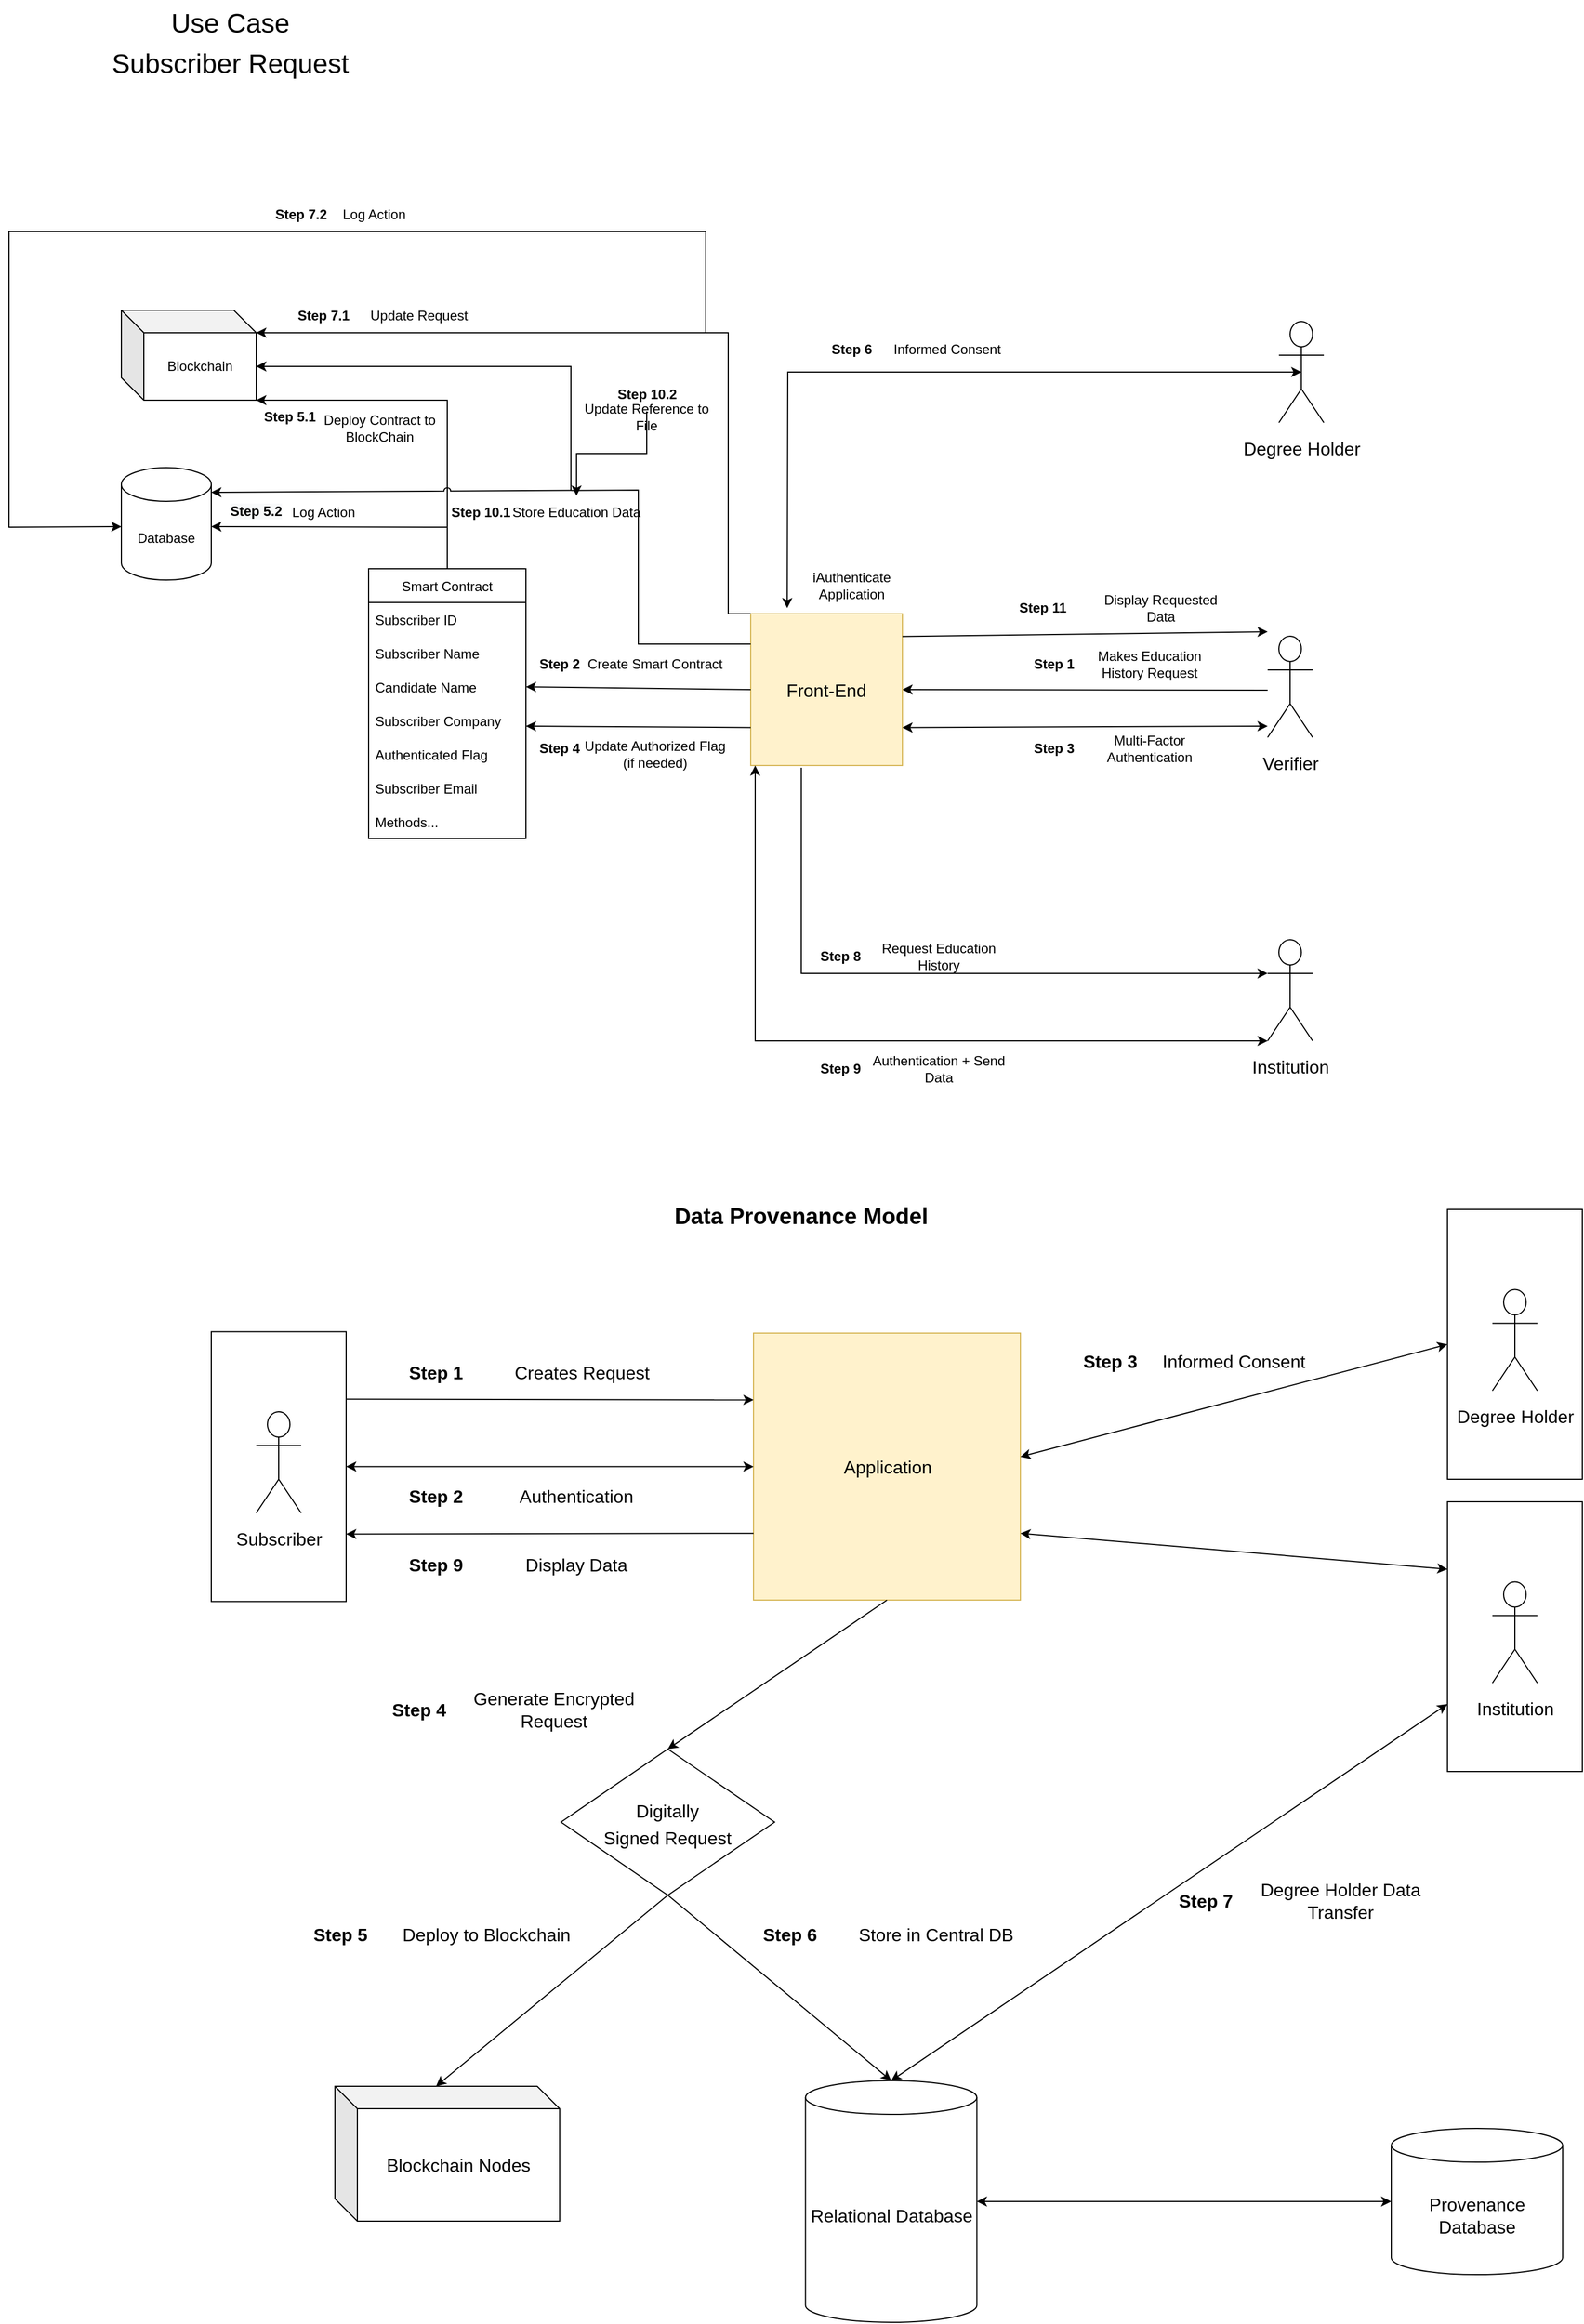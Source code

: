<mxfile version="15.8.2" type="github">
  <diagram id="Ow-y5KdhZIAKM9fns4OR" name="Page-1">
    <mxGraphModel dx="2881" dy="2234" grid="1" gridSize="10" guides="1" tooltips="1" connect="1" arrows="1" fold="1" page="1" pageScale="1" pageWidth="850" pageHeight="1100" math="0" shadow="0">
      <root>
        <mxCell id="0" />
        <mxCell id="1" parent="0" />
        <mxCell id="UBKyX6ONuDjWLg3V_zT5-3" value="&lt;font style=&quot;font-size: 24px&quot;&gt;Use Case Subscriber Request&lt;/font&gt;" style="text;html=1;strokeColor=none;fillColor=none;align=center;verticalAlign=middle;whiteSpace=wrap;rounded=0;fontSize=30;fontColor=default;" parent="1" vertex="1">
          <mxGeometry x="-247.5" y="-410" width="227.5" height="40" as="geometry" />
        </mxCell>
        <mxCell id="UBKyX6ONuDjWLg3V_zT5-4" value="&lt;font style=&quot;font-size: 16px&quot;&gt;Verifier&lt;br&gt;&lt;br&gt;&lt;/font&gt;" style="shape=umlActor;verticalLabelPosition=bottom;verticalAlign=top;html=1;outlineConnect=0;fontSize=24;fillColor=default;strokeColor=default;fontColor=default;" parent="1" vertex="1">
          <mxGeometry x="790" y="140" width="40" height="90" as="geometry" />
        </mxCell>
        <mxCell id="UBKyX6ONuDjWLg3V_zT5-6" value="" style="endArrow=classic;html=1;rounded=0;fontSize=16;entryX=1;entryY=0.5;entryDx=0;entryDy=0;strokeColor=default;labelBackgroundColor=default;fontColor=default;" parent="1" target="UBKyX6ONuDjWLg3V_zT5-8" edge="1">
          <mxGeometry width="50" height="50" relative="1" as="geometry">
            <mxPoint x="790" y="188" as="sourcePoint" />
            <mxPoint x="570" y="180" as="targetPoint" />
          </mxGeometry>
        </mxCell>
        <mxCell id="UBKyX6ONuDjWLg3V_zT5-8" value="Front-End" style="whiteSpace=wrap;html=1;aspect=fixed;fontSize=16;fillColor=#fff2cc;strokeColor=#d6b656;fontColor=default;" parent="1" vertex="1">
          <mxGeometry x="330" y="120" width="135" height="135" as="geometry" />
        </mxCell>
        <mxCell id="UBKyX6ONuDjWLg3V_zT5-11" value="iAuthenticate Application" style="text;html=1;strokeColor=none;fillColor=none;align=center;verticalAlign=middle;whiteSpace=wrap;rounded=0;fontSize=12;fontColor=default;" parent="1" vertex="1">
          <mxGeometry x="370" y="80" width="100" height="30" as="geometry" />
        </mxCell>
        <mxCell id="UBKyX6ONuDjWLg3V_zT5-12" value="&lt;b&gt;Step 1&lt;/b&gt;" style="text;html=1;strokeColor=none;fillColor=none;align=center;verticalAlign=middle;whiteSpace=wrap;rounded=0;fontSize=12;fontColor=default;" parent="1" vertex="1">
          <mxGeometry x="570" y="150" width="60" height="30" as="geometry" />
        </mxCell>
        <mxCell id="UBKyX6ONuDjWLg3V_zT5-14" value="Makes Education History Request" style="text;html=1;strokeColor=none;fillColor=none;align=center;verticalAlign=middle;whiteSpace=wrap;rounded=0;fontSize=12;fontColor=default;" parent="1" vertex="1">
          <mxGeometry x="620" y="150" width="130" height="30" as="geometry" />
        </mxCell>
        <mxCell id="UBKyX6ONuDjWLg3V_zT5-17" value="" style="endArrow=classic;startArrow=classic;html=1;rounded=0;fontSize=12;exitX=1;exitY=0.75;exitDx=0;exitDy=0;strokeColor=default;labelBackgroundColor=default;fontColor=default;" parent="1" source="UBKyX6ONuDjWLg3V_zT5-8" edge="1">
          <mxGeometry width="50" height="50" relative="1" as="geometry">
            <mxPoint x="410" y="240" as="sourcePoint" />
            <mxPoint x="790" y="220" as="targetPoint" />
          </mxGeometry>
        </mxCell>
        <mxCell id="UBKyX6ONuDjWLg3V_zT5-21" value="&lt;b&gt;Step 3&lt;/b&gt;" style="text;html=1;strokeColor=none;fillColor=none;align=center;verticalAlign=middle;whiteSpace=wrap;rounded=0;fontSize=12;" parent="1" vertex="1">
          <mxGeometry x="570" y="225" width="60" height="30" as="geometry" />
        </mxCell>
        <mxCell id="UBKyX6ONuDjWLg3V_zT5-22" value="Multi-Factor Authentication" style="text;html=1;strokeColor=none;fillColor=none;align=center;verticalAlign=middle;whiteSpace=wrap;rounded=0;fontSize=12;" parent="1" vertex="1">
          <mxGeometry x="620" y="225" width="130" height="30" as="geometry" />
        </mxCell>
        <mxCell id="UBKyX6ONuDjWLg3V_zT5-32" value="Smart Contract" style="swimlane;fontStyle=0;childLayout=stackLayout;horizontal=1;startSize=30;horizontalStack=0;resizeParent=1;resizeParentMax=0;resizeLast=0;collapsible=1;marginBottom=0;fontSize=12;fontColor=default;" parent="1" vertex="1">
          <mxGeometry x="-10" y="80" width="140" height="240" as="geometry" />
        </mxCell>
        <mxCell id="UBKyX6ONuDjWLg3V_zT5-33" value="Subscriber ID" style="text;strokeColor=none;fillColor=none;align=left;verticalAlign=middle;spacingLeft=4;spacingRight=4;overflow=hidden;points=[[0,0.5],[1,0.5]];portConstraint=eastwest;rotatable=0;fontSize=12;" parent="UBKyX6ONuDjWLg3V_zT5-32" vertex="1">
          <mxGeometry y="30" width="140" height="30" as="geometry" />
        </mxCell>
        <mxCell id="UBKyX6ONuDjWLg3V_zT5-34" value="Subscriber Name" style="text;strokeColor=none;fillColor=none;align=left;verticalAlign=middle;spacingLeft=4;spacingRight=4;overflow=hidden;points=[[0,0.5],[1,0.5]];portConstraint=eastwest;rotatable=0;fontSize=12;" parent="UBKyX6ONuDjWLg3V_zT5-32" vertex="1">
          <mxGeometry y="60" width="140" height="30" as="geometry" />
        </mxCell>
        <mxCell id="UBKyX6ONuDjWLg3V_zT5-36" value="Candidate Name" style="text;strokeColor=none;fillColor=none;align=left;verticalAlign=middle;spacingLeft=4;spacingRight=4;overflow=hidden;points=[[0,0.5],[1,0.5]];portConstraint=eastwest;rotatable=0;fontSize=12;" parent="UBKyX6ONuDjWLg3V_zT5-32" vertex="1">
          <mxGeometry y="90" width="140" height="30" as="geometry" />
        </mxCell>
        <mxCell id="UBKyX6ONuDjWLg3V_zT5-37" value="Subscriber Company" style="text;strokeColor=none;fillColor=none;align=left;verticalAlign=middle;spacingLeft=4;spacingRight=4;overflow=hidden;points=[[0,0.5],[1,0.5]];portConstraint=eastwest;rotatable=0;fontSize=12;" parent="UBKyX6ONuDjWLg3V_zT5-32" vertex="1">
          <mxGeometry y="120" width="140" height="30" as="geometry" />
        </mxCell>
        <mxCell id="UBKyX6ONuDjWLg3V_zT5-47" value="Authenticated Flag" style="text;strokeColor=none;fillColor=none;align=left;verticalAlign=middle;spacingLeft=4;spacingRight=4;overflow=hidden;points=[[0,0.5],[1,0.5]];portConstraint=eastwest;rotatable=0;fontSize=12;" parent="UBKyX6ONuDjWLg3V_zT5-32" vertex="1">
          <mxGeometry y="150" width="140" height="30" as="geometry" />
        </mxCell>
        <mxCell id="7JF351gEs1DJqZIamxgW-1" value="Subscriber Email" style="text;strokeColor=none;fillColor=none;align=left;verticalAlign=middle;spacingLeft=4;spacingRight=4;overflow=hidden;points=[[0,0.5],[1,0.5]];portConstraint=eastwest;rotatable=0;fontSize=12;fontColor=default;" parent="UBKyX6ONuDjWLg3V_zT5-32" vertex="1">
          <mxGeometry y="180" width="140" height="30" as="geometry" />
        </mxCell>
        <mxCell id="UBKyX6ONuDjWLg3V_zT5-38" value="Methods..." style="text;strokeColor=none;fillColor=none;align=left;verticalAlign=middle;spacingLeft=4;spacingRight=4;overflow=hidden;points=[[0,0.5],[1,0.5]];portConstraint=eastwest;rotatable=0;fontSize=12;fontColor=default;" parent="UBKyX6ONuDjWLg3V_zT5-32" vertex="1">
          <mxGeometry y="210" width="140" height="30" as="geometry" />
        </mxCell>
        <mxCell id="UBKyX6ONuDjWLg3V_zT5-39" value="" style="endArrow=classic;html=1;rounded=0;fontSize=16;entryX=1;entryY=0.5;entryDx=0;entryDy=0;exitX=0;exitY=0.5;exitDx=0;exitDy=0;strokeColor=default;labelBackgroundColor=default;fontColor=default;" parent="1" source="UBKyX6ONuDjWLg3V_zT5-8" target="UBKyX6ONuDjWLg3V_zT5-36" edge="1">
          <mxGeometry width="50" height="50" relative="1" as="geometry">
            <mxPoint x="315" y="185" as="sourcePoint" />
            <mxPoint x="130" y="200" as="targetPoint" />
          </mxGeometry>
        </mxCell>
        <mxCell id="UBKyX6ONuDjWLg3V_zT5-40" value="&lt;b&gt;Step 2&lt;/b&gt;" style="text;html=1;strokeColor=none;fillColor=none;align=center;verticalAlign=middle;whiteSpace=wrap;rounded=0;fontSize=12;fontColor=default;" parent="1" vertex="1">
          <mxGeometry x="135" y="150" width="50" height="30" as="geometry" />
        </mxCell>
        <mxCell id="UBKyX6ONuDjWLg3V_zT5-41" value="Create Smart Contract" style="text;html=1;strokeColor=none;fillColor=none;align=center;verticalAlign=middle;whiteSpace=wrap;rounded=0;fontSize=12;fontColor=default;" parent="1" vertex="1">
          <mxGeometry x="180" y="150" width="130" height="30" as="geometry" />
        </mxCell>
        <mxCell id="UBKyX6ONuDjWLg3V_zT5-42" value="" style="endArrow=classic;html=1;rounded=0;fontSize=16;exitX=0;exitY=0.75;exitDx=0;exitDy=0;" parent="1" source="UBKyX6ONuDjWLg3V_zT5-8" edge="1">
          <mxGeometry width="50" height="50" relative="1" as="geometry">
            <mxPoint x="315" y="220" as="sourcePoint" />
            <mxPoint x="130" y="220" as="targetPoint" />
          </mxGeometry>
        </mxCell>
        <mxCell id="UBKyX6ONuDjWLg3V_zT5-45" value="&lt;b&gt;Step 4&lt;/b&gt;" style="text;html=1;strokeColor=none;fillColor=none;align=center;verticalAlign=middle;whiteSpace=wrap;rounded=0;fontSize=12;fontColor=default;" parent="1" vertex="1">
          <mxGeometry x="135" y="225" width="50" height="30" as="geometry" />
        </mxCell>
        <mxCell id="UBKyX6ONuDjWLg3V_zT5-46" value="Update Authorized Flag (if needed)" style="text;html=1;strokeColor=none;fillColor=none;align=center;verticalAlign=middle;whiteSpace=wrap;rounded=0;fontSize=12;fontColor=default;" parent="1" vertex="1">
          <mxGeometry x="180" y="230" width="130" height="30" as="geometry" />
        </mxCell>
        <mxCell id="UBKyX6ONuDjWLg3V_zT5-48" value="" style="endArrow=classic;html=1;rounded=0;fontSize=12;exitX=0.5;exitY=0;exitDx=0;exitDy=0;strokeColor=default;labelBackgroundColor=default;fontColor=default;entryX=1;entryY=1;entryDx=0;entryDy=0;entryPerimeter=0;" parent="1" source="UBKyX6ONuDjWLg3V_zT5-32" target="UBKyX6ONuDjWLg3V_zT5-50" edge="1">
          <mxGeometry width="50" height="50" relative="1" as="geometry">
            <mxPoint x="310" y="70" as="sourcePoint" />
            <mxPoint x="60" y="-70" as="targetPoint" />
            <Array as="points">
              <mxPoint x="60" y="-70" />
            </Array>
          </mxGeometry>
        </mxCell>
        <mxCell id="UBKyX6ONuDjWLg3V_zT5-50" value="Blockchain" style="shape=cube;whiteSpace=wrap;html=1;boundedLbl=1;backgroundOutline=1;darkOpacity=0.05;darkOpacity2=0.1;fontSize=12;fillColor=default;strokeColor=default;fontColor=default;" parent="1" vertex="1">
          <mxGeometry x="-230" y="-150" width="120" height="80" as="geometry" />
        </mxCell>
        <mxCell id="UBKyX6ONuDjWLg3V_zT5-51" value="&lt;b&gt;Step 5.1&lt;/b&gt;" style="text;html=1;strokeColor=none;fillColor=none;align=center;verticalAlign=middle;whiteSpace=wrap;rounded=0;fontSize=12;fontColor=default;" parent="1" vertex="1">
          <mxGeometry x="-110" y="-70" width="60" height="30" as="geometry" />
        </mxCell>
        <mxCell id="UBKyX6ONuDjWLg3V_zT5-52" value="Deploy Contract to BlockChain" style="text;html=1;strokeColor=none;fillColor=none;align=center;verticalAlign=middle;whiteSpace=wrap;rounded=0;fontSize=12;fontColor=default;" parent="1" vertex="1">
          <mxGeometry x="-65" y="-60" width="130" height="30" as="geometry" />
        </mxCell>
        <mxCell id="UBKyX6ONuDjWLg3V_zT5-53" value="" style="endArrow=classic;html=1;rounded=0;fontSize=12;entryX=1;entryY=0;entryDx=0;entryDy=52.5;entryPerimeter=0;strokeColor=default;labelBackgroundColor=default;fontColor=default;" parent="1" target="UBKyX6ONuDjWLg3V_zT5-54" edge="1">
          <mxGeometry width="50" height="50" relative="1" as="geometry">
            <mxPoint x="60" y="43" as="sourcePoint" />
            <mxPoint x="-130" y="40" as="targetPoint" />
          </mxGeometry>
        </mxCell>
        <mxCell id="UBKyX6ONuDjWLg3V_zT5-54" value="Database" style="shape=cylinder3;whiteSpace=wrap;html=1;boundedLbl=1;backgroundOutline=1;size=15;fontSize=12;fillColor=default;strokeColor=default;fontColor=default;" parent="1" vertex="1">
          <mxGeometry x="-230" y="-10" width="80" height="100" as="geometry" />
        </mxCell>
        <mxCell id="UBKyX6ONuDjWLg3V_zT5-57" value="Log Action" style="text;html=1;strokeColor=none;fillColor=none;align=center;verticalAlign=middle;whiteSpace=wrap;rounded=0;fontSize=12;fontColor=default;" parent="1" vertex="1">
          <mxGeometry x="-90" y="15" width="80" height="30" as="geometry" />
        </mxCell>
        <mxCell id="7JF351gEs1DJqZIamxgW-2" value="&lt;font style=&quot;font-size: 16px&quot;&gt;Degree Holder&lt;/font&gt;" style="shape=umlActor;verticalLabelPosition=bottom;verticalAlign=top;html=1;outlineConnect=0;fontSize=24;fillColor=default;strokeColor=default;fontColor=default;" parent="1" vertex="1">
          <mxGeometry x="800" y="-140" width="40" height="90" as="geometry" />
        </mxCell>
        <mxCell id="7JF351gEs1DJqZIamxgW-5" value="" style="endArrow=classic;startArrow=classic;html=1;rounded=0;labelBackgroundColor=default;fontColor=default;strokeColor=default;exitX=0.25;exitY=0;exitDx=0;exitDy=0;entryX=0.5;entryY=0.5;entryDx=0;entryDy=0;entryPerimeter=0;" parent="1" target="7JF351gEs1DJqZIamxgW-2" edge="1">
          <mxGeometry width="50" height="50" relative="1" as="geometry">
            <mxPoint x="362.5" y="115" as="sourcePoint" />
            <mxPoint x="410" y="-40" as="targetPoint" />
            <Array as="points">
              <mxPoint x="363" y="-95" />
            </Array>
          </mxGeometry>
        </mxCell>
        <mxCell id="7JF351gEs1DJqZIamxgW-6" value="&lt;b&gt;Step 6&lt;/b&gt;" style="text;html=1;strokeColor=none;fillColor=none;align=center;verticalAlign=middle;whiteSpace=wrap;rounded=0;fontSize=12;fontColor=default;" parent="1" vertex="1">
          <mxGeometry x="390" y="-130" width="60" height="30" as="geometry" />
        </mxCell>
        <mxCell id="7JF351gEs1DJqZIamxgW-7" value="Informed Consent" style="text;html=1;strokeColor=none;fillColor=none;align=center;verticalAlign=middle;whiteSpace=wrap;rounded=0;fontSize=12;fontColor=default;" parent="1" vertex="1">
          <mxGeometry x="440" y="-130" width="130" height="30" as="geometry" />
        </mxCell>
        <mxCell id="7JF351gEs1DJqZIamxgW-9" value="" style="endArrow=classic;html=1;rounded=0;labelBackgroundColor=default;fontColor=default;strokeColor=default;entryX=0;entryY=0;entryDx=120;entryDy=20;entryPerimeter=0;exitX=0;exitY=0;exitDx=0;exitDy=0;" parent="1" source="UBKyX6ONuDjWLg3V_zT5-8" target="UBKyX6ONuDjWLg3V_zT5-50" edge="1">
          <mxGeometry width="50" height="50" relative="1" as="geometry">
            <mxPoint x="310" y="140" as="sourcePoint" />
            <mxPoint x="150" y="-60" as="targetPoint" />
            <Array as="points">
              <mxPoint x="310" y="120" />
              <mxPoint x="310" y="-130" />
            </Array>
          </mxGeometry>
        </mxCell>
        <mxCell id="7JF351gEs1DJqZIamxgW-10" value="&lt;b&gt;Step 7.1&lt;/b&gt;" style="text;html=1;strokeColor=none;fillColor=none;align=center;verticalAlign=middle;whiteSpace=wrap;rounded=0;fontSize=12;fontColor=default;" parent="1" vertex="1">
          <mxGeometry x="-80" y="-160" width="60" height="30" as="geometry" />
        </mxCell>
        <mxCell id="7JF351gEs1DJqZIamxgW-11" value="Update Request" style="text;html=1;strokeColor=none;fillColor=none;align=center;verticalAlign=middle;whiteSpace=wrap;rounded=0;fontSize=12;fontColor=default;" parent="1" vertex="1">
          <mxGeometry x="-30" y="-160" width="130" height="30" as="geometry" />
        </mxCell>
        <mxCell id="7JF351gEs1DJqZIamxgW-14" value="" style="endArrow=classic;html=1;rounded=0;labelBackgroundColor=default;fontColor=default;strokeColor=default;entryX=0;entryY=0;entryDx=0;entryDy=52.5;entryPerimeter=0;jumpStyle=arc;" parent="1" target="UBKyX6ONuDjWLg3V_zT5-54" edge="1">
          <mxGeometry width="50" height="50" relative="1" as="geometry">
            <mxPoint x="290" y="-130" as="sourcePoint" />
            <mxPoint x="-280" y="40" as="targetPoint" />
            <Array as="points">
              <mxPoint x="290" y="-220" />
              <mxPoint x="-330" y="-220" />
              <mxPoint x="-330" y="43" />
            </Array>
          </mxGeometry>
        </mxCell>
        <mxCell id="7JF351gEs1DJqZIamxgW-15" value="Log Action" style="text;html=1;strokeColor=none;fillColor=none;align=center;verticalAlign=middle;whiteSpace=wrap;rounded=0;fontSize=12;fontColor=default;" parent="1" vertex="1">
          <mxGeometry x="-45" y="-250" width="80" height="30" as="geometry" />
        </mxCell>
        <mxCell id="7JF351gEs1DJqZIamxgW-16" value="&lt;font style=&quot;font-size: 16px&quot;&gt;Institution&lt;/font&gt;" style="shape=umlActor;verticalLabelPosition=bottom;verticalAlign=top;html=1;outlineConnect=0;fontSize=24;fillColor=default;strokeColor=default;fontColor=default;" parent="1" vertex="1">
          <mxGeometry x="790" y="410" width="40" height="90" as="geometry" />
        </mxCell>
        <mxCell id="7JF351gEs1DJqZIamxgW-18" value="&lt;b&gt;Step 8&lt;/b&gt;" style="text;html=1;strokeColor=none;fillColor=none;align=center;verticalAlign=middle;whiteSpace=wrap;rounded=0;fontSize=12;fontColor=default;" parent="1" vertex="1">
          <mxGeometry x="380" y="410" width="60" height="30" as="geometry" />
        </mxCell>
        <mxCell id="7JF351gEs1DJqZIamxgW-19" value="Request Education History" style="text;html=1;strokeColor=none;fillColor=none;align=center;verticalAlign=middle;whiteSpace=wrap;rounded=0;fontSize=12;fontColor=default;" parent="1" vertex="1">
          <mxGeometry x="430" y="410" width="135" height="30" as="geometry" />
        </mxCell>
        <mxCell id="7JF351gEs1DJqZIamxgW-20" value="" style="endArrow=classic;html=1;rounded=0;fontSize=16;strokeColor=default;labelBackgroundColor=default;fontColor=default;exitX=0.316;exitY=1.014;exitDx=0;exitDy=0;entryX=0;entryY=0.333;entryDx=0;entryDy=0;entryPerimeter=0;exitPerimeter=0;" parent="1" target="7JF351gEs1DJqZIamxgW-16" edge="1">
          <mxGeometry width="50" height="50" relative="1" as="geometry">
            <mxPoint x="375.04" y="256.96" as="sourcePoint" />
            <mxPoint x="363" y="470" as="targetPoint" />
            <Array as="points">
              <mxPoint x="375" y="440" />
              <mxPoint x="560" y="440" />
            </Array>
          </mxGeometry>
        </mxCell>
        <mxCell id="7JF351gEs1DJqZIamxgW-23" value="" style="endArrow=classic;startArrow=classic;html=1;rounded=0;labelBackgroundColor=default;fontColor=default;strokeColor=default;jumpStyle=arc;exitX=0;exitY=1;exitDx=0;exitDy=0;exitPerimeter=0;entryX=0.1;entryY=1;entryDx=0;entryDy=0;entryPerimeter=0;" parent="1" source="7JF351gEs1DJqZIamxgW-16" edge="1">
          <mxGeometry width="50" height="50" relative="1" as="geometry">
            <mxPoint x="440" y="290" as="sourcePoint" />
            <mxPoint x="334" y="255" as="targetPoint" />
            <Array as="points">
              <mxPoint x="334" y="500" />
            </Array>
          </mxGeometry>
        </mxCell>
        <mxCell id="7JF351gEs1DJqZIamxgW-24" value="&lt;b&gt;Step 9&lt;/b&gt;" style="text;html=1;strokeColor=none;fillColor=none;align=center;verticalAlign=middle;whiteSpace=wrap;rounded=0;fontSize=12;fontColor=default;" parent="1" vertex="1">
          <mxGeometry x="380" y="510" width="60" height="30" as="geometry" />
        </mxCell>
        <mxCell id="7JF351gEs1DJqZIamxgW-25" value="Authentication + Send Data" style="text;html=1;strokeColor=none;fillColor=none;align=center;verticalAlign=middle;whiteSpace=wrap;rounded=0;fontSize=12;fontColor=default;" parent="1" vertex="1">
          <mxGeometry x="430" y="510" width="135" height="30" as="geometry" />
        </mxCell>
        <mxCell id="7JF351gEs1DJqZIamxgW-26" value="" style="endArrow=classic;html=1;rounded=0;fontSize=16;entryX=1;entryY=0.22;entryDx=0;entryDy=0;strokeColor=default;labelBackgroundColor=default;fontColor=default;entryPerimeter=0;jumpStyle=arc;exitX=0;exitY=0.2;exitDx=0;exitDy=0;exitPerimeter=0;" parent="1" source="UBKyX6ONuDjWLg3V_zT5-8" target="UBKyX6ONuDjWLg3V_zT5-54" edge="1">
          <mxGeometry width="50" height="50" relative="1" as="geometry">
            <mxPoint x="315.95" y="140.06" as="sourcePoint" />
            <mxPoint x="135" y="140" as="targetPoint" />
            <Array as="points">
              <mxPoint x="230" y="147" />
              <mxPoint x="230" y="10" />
            </Array>
          </mxGeometry>
        </mxCell>
        <mxCell id="7JF351gEs1DJqZIamxgW-27" value="" style="endArrow=classic;html=1;rounded=0;fontSize=16;entryX=0;entryY=0;entryDx=120;entryDy=50;strokeColor=default;labelBackgroundColor=default;fontColor=default;entryPerimeter=0;jumpStyle=arc;" parent="1" target="UBKyX6ONuDjWLg3V_zT5-50" edge="1">
          <mxGeometry width="50" height="50" relative="1" as="geometry">
            <mxPoint x="170" y="10" as="sourcePoint" />
            <mxPoint x="-140" y="22" as="targetPoint" />
            <Array as="points">
              <mxPoint x="170" y="-100" />
              <mxPoint x="110" y="-100" />
              <mxPoint x="40" y="-100" />
            </Array>
          </mxGeometry>
        </mxCell>
        <mxCell id="7JF351gEs1DJqZIamxgW-28" value="&lt;b&gt;Step 10.1&lt;/b&gt;" style="text;html=1;strokeColor=none;fillColor=none;align=center;verticalAlign=middle;whiteSpace=wrap;rounded=0;fontSize=12;fontColor=default;" parent="1" vertex="1">
          <mxGeometry x="60" y="15" width="60" height="30" as="geometry" />
        </mxCell>
        <mxCell id="7JF351gEs1DJqZIamxgW-29" value="Store Education Data" style="text;html=1;strokeColor=none;fillColor=none;align=center;verticalAlign=middle;whiteSpace=wrap;rounded=0;fontSize=12;fontColor=default;" parent="1" vertex="1">
          <mxGeometry x="110" y="15" width="130" height="30" as="geometry" />
        </mxCell>
        <mxCell id="7JF351gEs1DJqZIamxgW-30" value="Update Reference to File" style="text;html=1;strokeColor=none;fillColor=none;align=center;verticalAlign=middle;whiteSpace=wrap;rounded=0;fontSize=12;fontColor=default;" parent="1" vertex="1">
          <mxGeometry x="170" y="-70" width="135" height="30" as="geometry" />
        </mxCell>
        <mxCell id="7JF351gEs1DJqZIamxgW-31" value="" style="endArrow=classic;html=1;rounded=0;fontSize=16;strokeColor=default;labelBackgroundColor=default;fontColor=default;exitX=1;exitY=0.15;exitDx=0;exitDy=0;exitPerimeter=0;" parent="1" source="UBKyX6ONuDjWLg3V_zT5-8" edge="1">
          <mxGeometry width="50" height="50" relative="1" as="geometry">
            <mxPoint x="800" y="195" as="sourcePoint" />
            <mxPoint x="790" y="136" as="targetPoint" />
            <Array as="points" />
          </mxGeometry>
        </mxCell>
        <mxCell id="7JF351gEs1DJqZIamxgW-32" value="&lt;b&gt;Step 11&lt;/b&gt;" style="text;html=1;strokeColor=none;fillColor=none;align=center;verticalAlign=middle;whiteSpace=wrap;rounded=0;fontSize=12;fontColor=default;" parent="1" vertex="1">
          <mxGeometry x="560" y="100" width="60" height="30" as="geometry" />
        </mxCell>
        <mxCell id="7JF351gEs1DJqZIamxgW-33" value="Display Requested Data" style="text;html=1;strokeColor=none;fillColor=none;align=center;verticalAlign=middle;whiteSpace=wrap;rounded=0;fontSize=12;fontColor=default;" parent="1" vertex="1">
          <mxGeometry x="630" y="100" width="130" height="30" as="geometry" />
        </mxCell>
        <mxCell id="7JF351gEs1DJqZIamxgW-34" value="&lt;b style=&quot;font-family: &amp;#34;helvetica&amp;#34; ; font-size: 12px ; font-style: normal ; letter-spacing: normal ; text-align: center ; text-indent: 0px ; text-transform: none ; word-spacing: 0px ; background-color: rgb(248 , 249 , 250)&quot;&gt;Step 5.2&lt;/b&gt;" style="text;whiteSpace=wrap;html=1;fontColor=default;" parent="1" vertex="1">
          <mxGeometry x="-135" y="15" width="70" height="30" as="geometry" />
        </mxCell>
        <mxCell id="7JF351gEs1DJqZIamxgW-35" value="&lt;b&gt;Step 7.2&lt;/b&gt;" style="text;html=1;strokeColor=none;fillColor=none;align=center;verticalAlign=middle;whiteSpace=wrap;rounded=0;fontSize=12;fontColor=default;" parent="1" vertex="1">
          <mxGeometry x="-100" y="-250" width="60" height="30" as="geometry" />
        </mxCell>
        <mxCell id="ZWmGmqf8aXWIYvhcU3YH-3" value="" style="edgeStyle=orthogonalEdgeStyle;rounded=0;orthogonalLoop=1;jettySize=auto;html=1;" parent="1" source="7JF351gEs1DJqZIamxgW-36" target="7JF351gEs1DJqZIamxgW-29" edge="1">
          <mxGeometry relative="1" as="geometry" />
        </mxCell>
        <mxCell id="7JF351gEs1DJqZIamxgW-36" value="&lt;b&gt;Step 10.2&lt;/b&gt;" style="text;html=1;strokeColor=none;fillColor=none;align=center;verticalAlign=middle;whiteSpace=wrap;rounded=0;fontSize=12;fontColor=default;" parent="1" vertex="1">
          <mxGeometry x="207.5" y="-90" width="60" height="30" as="geometry" />
        </mxCell>
        <mxCell id="74sRaX6eBH2Z3Rc0EZKz-2" value="Application" style="whiteSpace=wrap;html=1;aspect=fixed;fontSize=16;fillColor=#fff2cc;strokeColor=#d6b656;fontColor=default;" parent="1" vertex="1">
          <mxGeometry x="332.5" y="760" width="237.5" height="237.5" as="geometry" />
        </mxCell>
        <mxCell id="74sRaX6eBH2Z3Rc0EZKz-12" value="" style="rounded=0;whiteSpace=wrap;html=1;fontSize=16;" parent="1" vertex="1">
          <mxGeometry x="-150" y="758.75" width="120" height="240" as="geometry" />
        </mxCell>
        <mxCell id="74sRaX6eBH2Z3Rc0EZKz-1" value="&lt;font style=&quot;font-size: 16px&quot;&gt;Subscriber&lt;br&gt;&lt;/font&gt;" style="shape=umlActor;verticalLabelPosition=bottom;verticalAlign=top;html=1;outlineConnect=0;fontSize=24;fillColor=default;strokeColor=default;fontColor=default;" parent="1" vertex="1">
          <mxGeometry x="-110" y="830" width="40" height="90" as="geometry" />
        </mxCell>
        <mxCell id="74sRaX6eBH2Z3Rc0EZKz-8" value="" style="endArrow=classic;html=1;rounded=0;fontSize=16;entryX=0;entryY=0.25;entryDx=0;entryDy=0;strokeColor=default;labelBackgroundColor=default;fontColor=default;exitX=1;exitY=0.25;exitDx=0;exitDy=0;" parent="1" source="74sRaX6eBH2Z3Rc0EZKz-12" target="74sRaX6eBH2Z3Rc0EZKz-2" edge="1">
          <mxGeometry width="50" height="50" relative="1" as="geometry">
            <mxPoint x="4.547e-13" y="820" as="sourcePoint" />
            <mxPoint x="-30.0" y="790" as="targetPoint" />
          </mxGeometry>
        </mxCell>
        <mxCell id="74sRaX6eBH2Z3Rc0EZKz-9" value="&lt;b style=&quot;font-size: 16px;&quot;&gt;Step 1&lt;/b&gt;" style="text;html=1;strokeColor=none;fillColor=none;align=center;verticalAlign=middle;whiteSpace=wrap;rounded=0;fontSize=16;fontColor=default;" parent="1" vertex="1">
          <mxGeometry x="20" y="780" width="60" height="30" as="geometry" />
        </mxCell>
        <mxCell id="74sRaX6eBH2Z3Rc0EZKz-10" value="Creates Request" style="text;html=1;strokeColor=none;fillColor=none;align=center;verticalAlign=middle;whiteSpace=wrap;rounded=0;fontSize=16;fontColor=default;" parent="1" vertex="1">
          <mxGeometry x="100" y="780" width="160" height="30" as="geometry" />
        </mxCell>
        <mxCell id="74sRaX6eBH2Z3Rc0EZKz-11" value="" style="endArrow=classic;startArrow=classic;html=1;rounded=0;fontSize=12;exitX=1;exitY=0.5;exitDx=0;exitDy=0;strokeColor=default;labelBackgroundColor=default;fontColor=default;entryX=0;entryY=0.5;entryDx=0;entryDy=0;" parent="1" source="74sRaX6eBH2Z3Rc0EZKz-12" target="74sRaX6eBH2Z3Rc0EZKz-2" edge="1">
          <mxGeometry width="50" height="50" relative="1" as="geometry">
            <mxPoint x="4.547e-13" y="900" as="sourcePoint" />
            <mxPoint x="322.5" y="890" as="targetPoint" />
          </mxGeometry>
        </mxCell>
        <mxCell id="74sRaX6eBH2Z3Rc0EZKz-15" value="&lt;b style=&quot;font-size: 16px&quot;&gt;Step 2&lt;/b&gt;" style="text;html=1;strokeColor=none;fillColor=none;align=center;verticalAlign=middle;whiteSpace=wrap;rounded=0;fontSize=16;" parent="1" vertex="1">
          <mxGeometry x="20" y="890" width="60" height="30" as="geometry" />
        </mxCell>
        <mxCell id="74sRaX6eBH2Z3Rc0EZKz-16" value="Authentication" style="text;html=1;strokeColor=none;fillColor=none;align=center;verticalAlign=middle;whiteSpace=wrap;rounded=0;fontSize=16;" parent="1" vertex="1">
          <mxGeometry x="110" y="890" width="130" height="30" as="geometry" />
        </mxCell>
        <mxCell id="74sRaX6eBH2Z3Rc0EZKz-36" value="" style="rounded=0;whiteSpace=wrap;html=1;fontSize=16;" parent="1" vertex="1">
          <mxGeometry x="950" y="650" width="120" height="240" as="geometry" />
        </mxCell>
        <mxCell id="74sRaX6eBH2Z3Rc0EZKz-37" value="&lt;font style=&quot;font-size: 16px&quot;&gt;Degree Holder&lt;br&gt;&lt;/font&gt;" style="shape=umlActor;verticalLabelPosition=bottom;verticalAlign=top;html=1;outlineConnect=0;fontSize=24;fillColor=default;strokeColor=default;fontColor=default;" parent="1" vertex="1">
          <mxGeometry x="990" y="721.25" width="40" height="90" as="geometry" />
        </mxCell>
        <mxCell id="74sRaX6eBH2Z3Rc0EZKz-38" value="" style="endArrow=classic;startArrow=classic;html=1;rounded=0;fontSize=12;exitX=1;exitY=0.5;exitDx=0;exitDy=0;strokeColor=default;labelBackgroundColor=default;fontColor=default;entryX=0;entryY=0.5;entryDx=0;entryDy=0;" parent="1" target="74sRaX6eBH2Z3Rc0EZKz-36" edge="1">
          <mxGeometry width="50" height="50" relative="1" as="geometry">
            <mxPoint x="570.0" y="870" as="sourcePoint" />
            <mxPoint x="932.5" y="870" as="targetPoint" />
          </mxGeometry>
        </mxCell>
        <mxCell id="74sRaX6eBH2Z3Rc0EZKz-40" value="Informed Consent" style="text;html=1;strokeColor=none;fillColor=none;align=center;verticalAlign=middle;whiteSpace=wrap;rounded=0;fontSize=16;" parent="1" vertex="1">
          <mxGeometry x="680" y="770" width="160" height="30" as="geometry" />
        </mxCell>
        <mxCell id="74sRaX6eBH2Z3Rc0EZKz-41" value="" style="endArrow=classic;html=1;rounded=0;fontSize=16;exitX=0.5;exitY=1;exitDx=0;exitDy=0;entryX=0.5;entryY=0;entryDx=0;entryDy=0;" parent="1" source="74sRaX6eBH2Z3Rc0EZKz-2" target="74sRaX6eBH2Z3Rc0EZKz-44" edge="1">
          <mxGeometry width="50" height="50" relative="1" as="geometry">
            <mxPoint x="530" y="1000" as="sourcePoint" />
            <mxPoint x="392" y="1190" as="targetPoint" />
          </mxGeometry>
        </mxCell>
        <mxCell id="74sRaX6eBH2Z3Rc0EZKz-42" value="&lt;font style=&quot;font-size: 20px&quot;&gt;&lt;b&gt;Data Provenance Model&lt;/b&gt;&lt;/font&gt;" style="text;html=1;strokeColor=none;fillColor=none;align=center;verticalAlign=middle;whiteSpace=wrap;rounded=0;fontSize=16;" parent="1" vertex="1">
          <mxGeometry x="250" y="640" width="250" height="30" as="geometry" />
        </mxCell>
        <mxCell id="74sRaX6eBH2Z3Rc0EZKz-44" value="&lt;font style=&quot;font-size: 16px&quot;&gt;Digitally &lt;br&gt;Signed Request&lt;/font&gt;" style="rhombus;whiteSpace=wrap;html=1;fontSize=20;" parent="1" vertex="1">
          <mxGeometry x="161.25" y="1130" width="190" height="130" as="geometry" />
        </mxCell>
        <mxCell id="74sRaX6eBH2Z3Rc0EZKz-45" value="&lt;b style=&quot;font-size: 16px&quot;&gt;Step 4&lt;/b&gt;" style="text;html=1;strokeColor=none;fillColor=none;align=center;verticalAlign=middle;whiteSpace=wrap;rounded=0;fontSize=16;" parent="1" vertex="1">
          <mxGeometry x="5" y="1080" width="60" height="30" as="geometry" />
        </mxCell>
        <mxCell id="74sRaX6eBH2Z3Rc0EZKz-46" value="Generate Encrypted Request" style="text;html=1;strokeColor=none;fillColor=none;align=center;verticalAlign=middle;whiteSpace=wrap;rounded=0;fontSize=16;" parent="1" vertex="1">
          <mxGeometry x="55" y="1080" width="200" height="30" as="geometry" />
        </mxCell>
        <mxCell id="74sRaX6eBH2Z3Rc0EZKz-47" value="&lt;font style=&quot;font-size: 16px&quot;&gt;Blockchain Nodes&lt;/font&gt;" style="shape=cube;whiteSpace=wrap;html=1;boundedLbl=1;backgroundOutline=1;darkOpacity=0.05;darkOpacity2=0.1;fontSize=12;fillColor=default;strokeColor=default;fontColor=default;" parent="1" vertex="1">
          <mxGeometry x="-40" y="1430" width="200" height="120" as="geometry" />
        </mxCell>
        <mxCell id="74sRaX6eBH2Z3Rc0EZKz-48" value="" style="endArrow=classic;html=1;rounded=0;fontSize=16;exitX=0.5;exitY=1;exitDx=0;exitDy=0;entryX=0;entryY=0;entryDx=90;entryDy=0;entryPerimeter=0;" parent="1" source="74sRaX6eBH2Z3Rc0EZKz-44" target="74sRaX6eBH2Z3Rc0EZKz-47" edge="1">
          <mxGeometry width="50" height="50" relative="1" as="geometry">
            <mxPoint x="306.25" y="1300.0" as="sourcePoint" />
            <mxPoint x="255.0" y="1170" as="targetPoint" />
          </mxGeometry>
        </mxCell>
        <mxCell id="74sRaX6eBH2Z3Rc0EZKz-49" value="&lt;b style=&quot;font-size: 16px&quot;&gt;Step 5&lt;/b&gt;" style="text;html=1;strokeColor=none;fillColor=none;align=center;verticalAlign=middle;whiteSpace=wrap;rounded=0;fontSize=16;" parent="1" vertex="1">
          <mxGeometry x="-65" y="1280" width="60" height="30" as="geometry" />
        </mxCell>
        <mxCell id="74sRaX6eBH2Z3Rc0EZKz-50" value="Deploy to Blockchain" style="text;html=1;strokeColor=none;fillColor=none;align=center;verticalAlign=middle;whiteSpace=wrap;rounded=0;fontSize=16;" parent="1" vertex="1">
          <mxGeometry x="-5" y="1280" width="200" height="30" as="geometry" />
        </mxCell>
        <mxCell id="74sRaX6eBH2Z3Rc0EZKz-51" value="&lt;span style=&quot;font-size: 16px&quot;&gt;Relational Database&lt;/span&gt;" style="shape=cylinder3;whiteSpace=wrap;html=1;boundedLbl=1;backgroundOutline=1;size=15;fontSize=12;fillColor=default;strokeColor=default;fontColor=default;" parent="1" vertex="1">
          <mxGeometry x="378.75" y="1425" width="152.5" height="215" as="geometry" />
        </mxCell>
        <mxCell id="74sRaX6eBH2Z3Rc0EZKz-52" value="" style="endArrow=classic;html=1;rounded=0;fontSize=16;exitX=0.5;exitY=1;exitDx=0;exitDy=0;entryX=0.5;entryY=0;entryDx=0;entryDy=0;entryPerimeter=0;" parent="1" source="74sRaX6eBH2Z3Rc0EZKz-44" target="74sRaX6eBH2Z3Rc0EZKz-51" edge="1">
          <mxGeometry width="50" height="50" relative="1" as="geometry">
            <mxPoint x="306.25" y="1300.0" as="sourcePoint" />
            <mxPoint x="60.0" y="1440" as="targetPoint" />
          </mxGeometry>
        </mxCell>
        <mxCell id="74sRaX6eBH2Z3Rc0EZKz-53" value="&lt;b style=&quot;font-size: 16px&quot;&gt;Step 6&lt;/b&gt;" style="text;html=1;strokeColor=none;fillColor=none;align=center;verticalAlign=middle;whiteSpace=wrap;rounded=0;fontSize=16;" parent="1" vertex="1">
          <mxGeometry x="335" y="1280" width="60" height="30" as="geometry" />
        </mxCell>
        <mxCell id="74sRaX6eBH2Z3Rc0EZKz-54" value="Store in Central DB" style="text;html=1;strokeColor=none;fillColor=none;align=center;verticalAlign=middle;whiteSpace=wrap;rounded=0;fontSize=16;" parent="1" vertex="1">
          <mxGeometry x="395" y="1280" width="200" height="30" as="geometry" />
        </mxCell>
        <mxCell id="74sRaX6eBH2Z3Rc0EZKz-55" value="" style="rounded=0;whiteSpace=wrap;html=1;fontSize=16;" parent="1" vertex="1">
          <mxGeometry x="950" y="910" width="120" height="240" as="geometry" />
        </mxCell>
        <mxCell id="74sRaX6eBH2Z3Rc0EZKz-56" value="&lt;font style=&quot;font-size: 16px&quot;&gt;Institution&lt;br&gt;&lt;/font&gt;" style="shape=umlActor;verticalLabelPosition=bottom;verticalAlign=top;html=1;outlineConnect=0;fontSize=24;fillColor=default;strokeColor=default;fontColor=default;" parent="1" vertex="1">
          <mxGeometry x="990" y="981.25" width="40" height="90" as="geometry" />
        </mxCell>
        <mxCell id="74sRaX6eBH2Z3Rc0EZKz-58" value="" style="endArrow=classic;startArrow=classic;html=1;rounded=0;fontSize=12;exitX=1;exitY=0.75;exitDx=0;exitDy=0;strokeColor=default;labelBackgroundColor=default;fontColor=default;entryX=0;entryY=0.25;entryDx=0;entryDy=0;" parent="1" source="74sRaX6eBH2Z3Rc0EZKz-2" target="74sRaX6eBH2Z3Rc0EZKz-55" edge="1">
          <mxGeometry width="50" height="50" relative="1" as="geometry">
            <mxPoint x="580" y="880" as="sourcePoint" />
            <mxPoint x="960" y="780" as="targetPoint" />
          </mxGeometry>
        </mxCell>
        <mxCell id="74sRaX6eBH2Z3Rc0EZKz-61" value="&lt;b style=&quot;font-size: 16px&quot;&gt;Step 7&lt;/b&gt;" style="text;html=1;strokeColor=none;fillColor=none;align=center;verticalAlign=middle;whiteSpace=wrap;rounded=0;fontSize=16;" parent="1" vertex="1">
          <mxGeometry x="705" y="1250" width="60" height="30" as="geometry" />
        </mxCell>
        <mxCell id="74sRaX6eBH2Z3Rc0EZKz-62" value="Degree Holder Data Transfer" style="text;html=1;strokeColor=none;fillColor=none;align=center;verticalAlign=middle;whiteSpace=wrap;rounded=0;fontSize=16;" parent="1" vertex="1">
          <mxGeometry x="775" y="1250" width="160" height="30" as="geometry" />
        </mxCell>
        <mxCell id="74sRaX6eBH2Z3Rc0EZKz-63" value="&lt;b style=&quot;font-size: 16px&quot;&gt;Step 3&lt;/b&gt;" style="text;html=1;strokeColor=none;fillColor=none;align=center;verticalAlign=middle;whiteSpace=wrap;rounded=0;fontSize=16;" parent="1" vertex="1">
          <mxGeometry x="620" y="770" width="60" height="30" as="geometry" />
        </mxCell>
        <mxCell id="74sRaX6eBH2Z3Rc0EZKz-67" value="" style="endArrow=classic;html=1;rounded=0;fontSize=16;entryX=1;entryY=0.75;entryDx=0;entryDy=0;strokeColor=default;labelBackgroundColor=default;fontColor=default;exitX=0;exitY=0.75;exitDx=0;exitDy=0;" parent="1" source="74sRaX6eBH2Z3Rc0EZKz-2" target="74sRaX6eBH2Z3Rc0EZKz-12" edge="1">
          <mxGeometry width="50" height="50" relative="1" as="geometry">
            <mxPoint x="-20" y="828.75" as="sourcePoint" />
            <mxPoint x="342.5" y="829.375" as="targetPoint" />
          </mxGeometry>
        </mxCell>
        <mxCell id="74sRaX6eBH2Z3Rc0EZKz-68" value="&lt;b style=&quot;font-size: 16px&quot;&gt;Step 9&lt;/b&gt;" style="text;html=1;strokeColor=none;fillColor=none;align=center;verticalAlign=middle;whiteSpace=wrap;rounded=0;fontSize=16;" parent="1" vertex="1">
          <mxGeometry x="20" y="951.25" width="60" height="30" as="geometry" />
        </mxCell>
        <mxCell id="74sRaX6eBH2Z3Rc0EZKz-69" value="Display Data" style="text;html=1;strokeColor=none;fillColor=none;align=center;verticalAlign=middle;whiteSpace=wrap;rounded=0;fontSize=16;" parent="1" vertex="1">
          <mxGeometry x="110" y="951.25" width="130" height="30" as="geometry" />
        </mxCell>
        <mxCell id="74sRaX6eBH2Z3Rc0EZKz-70" value="&lt;span style=&quot;font-size: 16px&quot;&gt;Provenance Database&lt;/span&gt;" style="shape=cylinder3;whiteSpace=wrap;html=1;boundedLbl=1;backgroundOutline=1;size=15;fontSize=12;fillColor=default;strokeColor=default;fontColor=default;" parent="1" vertex="1">
          <mxGeometry x="900" y="1467.5" width="152.5" height="130" as="geometry" />
        </mxCell>
        <mxCell id="74sRaX6eBH2Z3Rc0EZKz-73" value="" style="endArrow=classic;startArrow=classic;html=1;rounded=0;fontSize=16;exitX=1;exitY=0.5;exitDx=0;exitDy=0;exitPerimeter=0;entryX=0;entryY=0.5;entryDx=0;entryDy=0;entryPerimeter=0;" parent="1" source="74sRaX6eBH2Z3Rc0EZKz-51" target="74sRaX6eBH2Z3Rc0EZKz-70" edge="1">
          <mxGeometry width="50" height="50" relative="1" as="geometry">
            <mxPoint x="910" y="1130" as="sourcePoint" />
            <mxPoint x="960" y="1080" as="targetPoint" />
          </mxGeometry>
        </mxCell>
        <mxCell id="G3143BQQ2oRQcJE8ERWH-1" value="" style="endArrow=classic;startArrow=classic;html=1;rounded=0;fontSize=12;exitX=0.5;exitY=0;exitDx=0;exitDy=0;strokeColor=default;labelBackgroundColor=default;fontColor=default;entryX=0;entryY=0.75;entryDx=0;entryDy=0;exitPerimeter=0;" edge="1" parent="1" source="74sRaX6eBH2Z3Rc0EZKz-51" target="74sRaX6eBH2Z3Rc0EZKz-55">
          <mxGeometry width="50" height="50" relative="1" as="geometry">
            <mxPoint x="580" y="948.125" as="sourcePoint" />
            <mxPoint x="960" y="980" as="targetPoint" />
          </mxGeometry>
        </mxCell>
      </root>
    </mxGraphModel>
  </diagram>
</mxfile>
